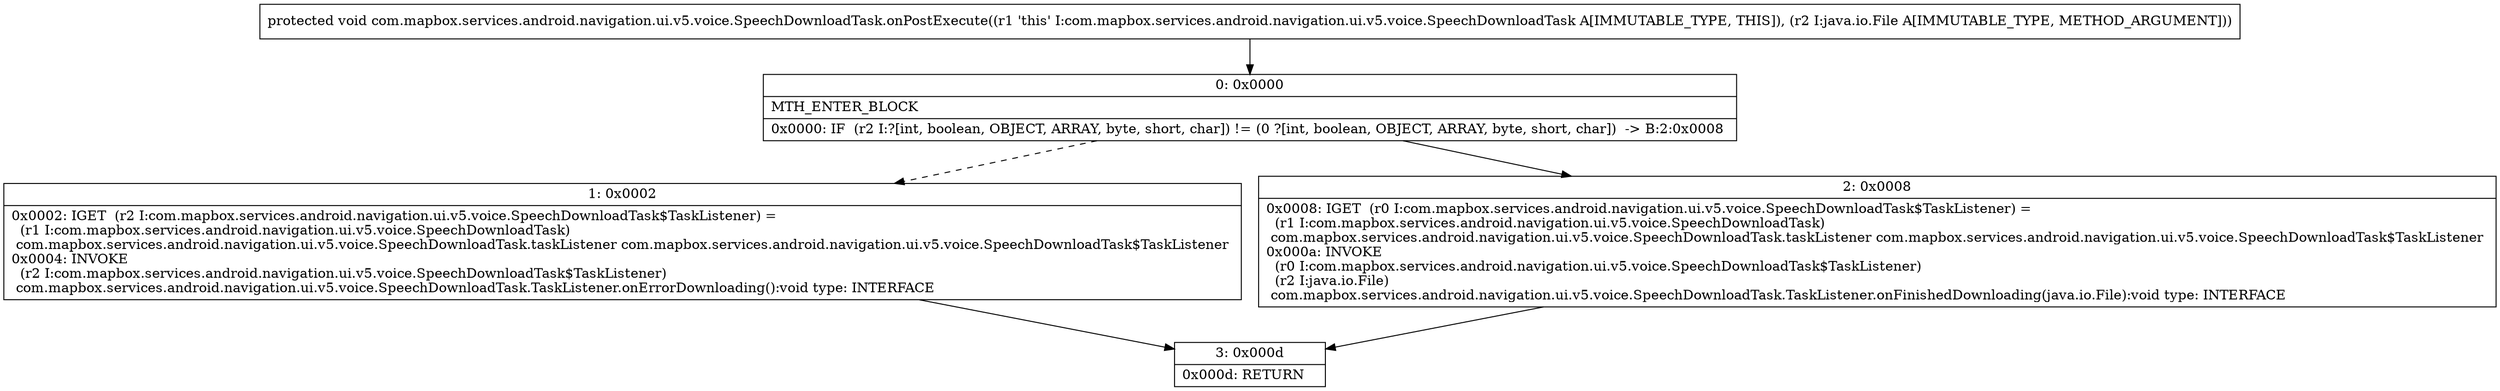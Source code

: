 digraph "CFG forcom.mapbox.services.android.navigation.ui.v5.voice.SpeechDownloadTask.onPostExecute(Ljava\/io\/File;)V" {
Node_0 [shape=record,label="{0\:\ 0x0000|MTH_ENTER_BLOCK\l|0x0000: IF  (r2 I:?[int, boolean, OBJECT, ARRAY, byte, short, char]) != (0 ?[int, boolean, OBJECT, ARRAY, byte, short, char])  \-\> B:2:0x0008 \l}"];
Node_1 [shape=record,label="{1\:\ 0x0002|0x0002: IGET  (r2 I:com.mapbox.services.android.navigation.ui.v5.voice.SpeechDownloadTask$TaskListener) = \l  (r1 I:com.mapbox.services.android.navigation.ui.v5.voice.SpeechDownloadTask)\l com.mapbox.services.android.navigation.ui.v5.voice.SpeechDownloadTask.taskListener com.mapbox.services.android.navigation.ui.v5.voice.SpeechDownloadTask$TaskListener \l0x0004: INVOKE  \l  (r2 I:com.mapbox.services.android.navigation.ui.v5.voice.SpeechDownloadTask$TaskListener)\l com.mapbox.services.android.navigation.ui.v5.voice.SpeechDownloadTask.TaskListener.onErrorDownloading():void type: INTERFACE \l}"];
Node_2 [shape=record,label="{2\:\ 0x0008|0x0008: IGET  (r0 I:com.mapbox.services.android.navigation.ui.v5.voice.SpeechDownloadTask$TaskListener) = \l  (r1 I:com.mapbox.services.android.navigation.ui.v5.voice.SpeechDownloadTask)\l com.mapbox.services.android.navigation.ui.v5.voice.SpeechDownloadTask.taskListener com.mapbox.services.android.navigation.ui.v5.voice.SpeechDownloadTask$TaskListener \l0x000a: INVOKE  \l  (r0 I:com.mapbox.services.android.navigation.ui.v5.voice.SpeechDownloadTask$TaskListener)\l  (r2 I:java.io.File)\l com.mapbox.services.android.navigation.ui.v5.voice.SpeechDownloadTask.TaskListener.onFinishedDownloading(java.io.File):void type: INTERFACE \l}"];
Node_3 [shape=record,label="{3\:\ 0x000d|0x000d: RETURN   \l}"];
MethodNode[shape=record,label="{protected void com.mapbox.services.android.navigation.ui.v5.voice.SpeechDownloadTask.onPostExecute((r1 'this' I:com.mapbox.services.android.navigation.ui.v5.voice.SpeechDownloadTask A[IMMUTABLE_TYPE, THIS]), (r2 I:java.io.File A[IMMUTABLE_TYPE, METHOD_ARGUMENT])) }"];
MethodNode -> Node_0;
Node_0 -> Node_1[style=dashed];
Node_0 -> Node_2;
Node_1 -> Node_3;
Node_2 -> Node_3;
}

